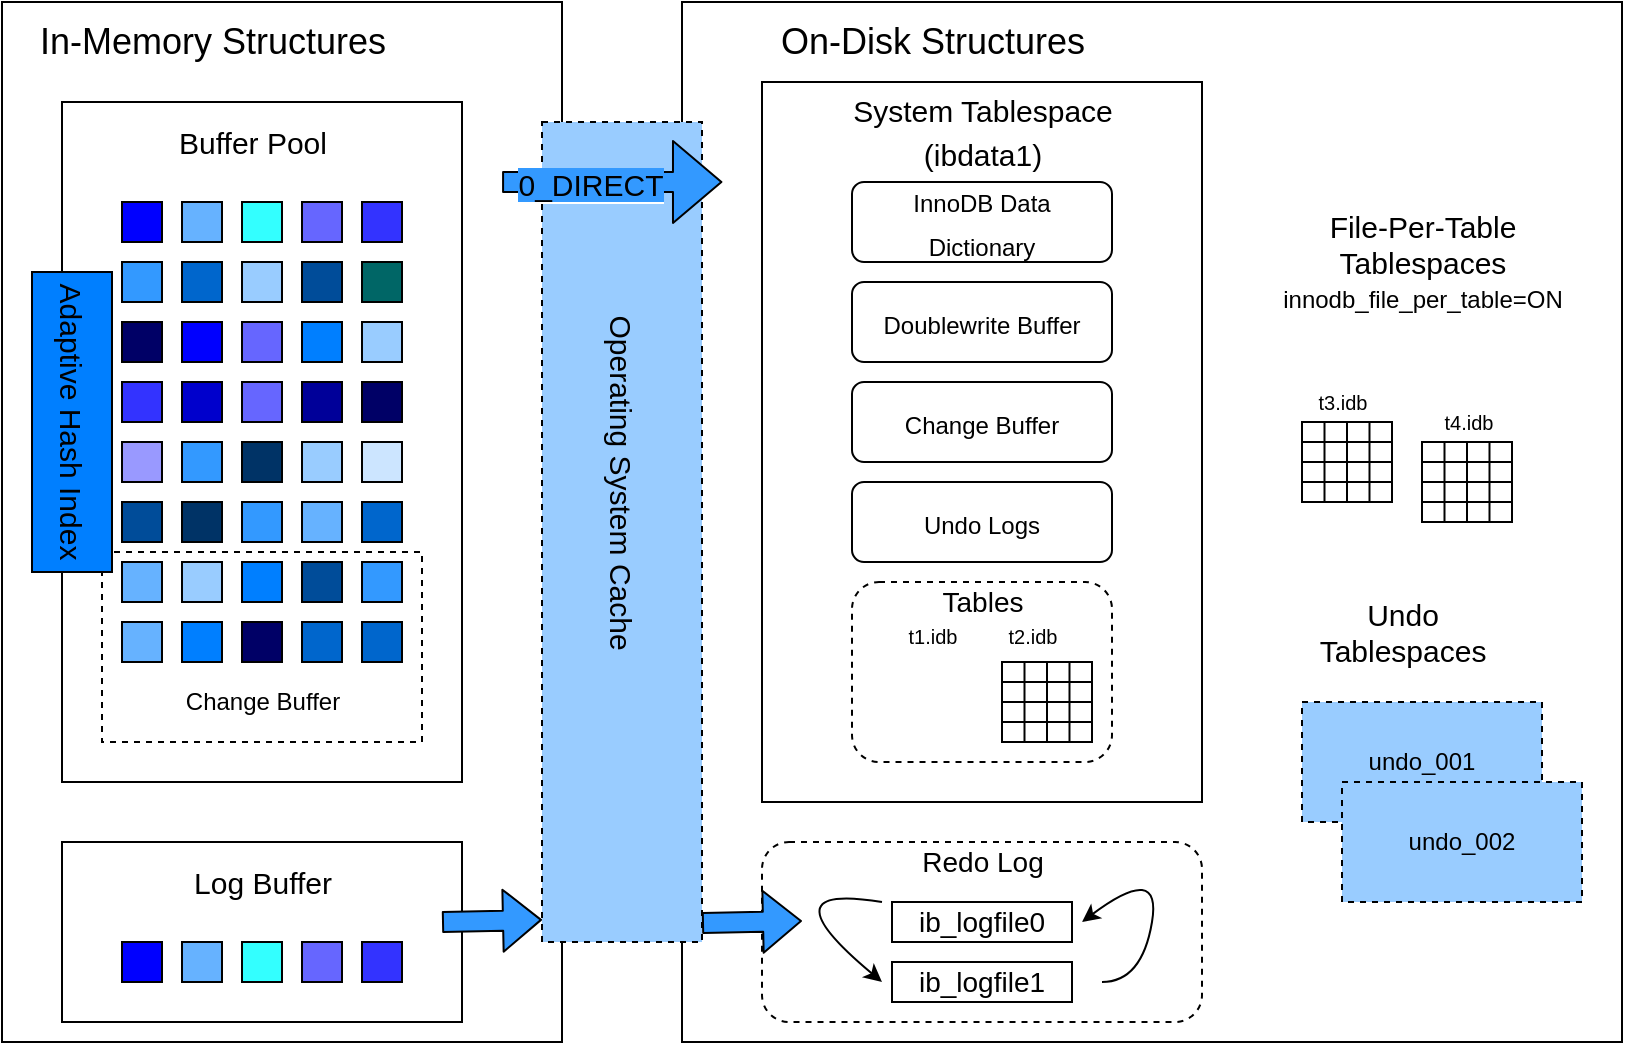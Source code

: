 <mxfile version="13.10.0" type="embed">
    <diagram id="ROXyTsrPQLn-L0FLR8ns" name="Page-1">
        <mxGraphModel dx="1202" dy="623" grid="1" gridSize="10" guides="1" tooltips="1" connect="1" arrows="1" fold="1" page="1" pageScale="1" pageWidth="850" pageHeight="1100" math="0" shadow="0">
            <root>
                <mxCell id="0"/>
                <mxCell id="1" parent="0"/>
                <mxCell id="2" value="" style="rounded=0;whiteSpace=wrap;html=1;" parent="1" vertex="1">
                    <mxGeometry x="60" y="140" width="280" height="520" as="geometry"/>
                </mxCell>
                <mxCell id="3" value="In-Memory Structures" style="text;html=1;align=center;verticalAlign=middle;resizable=0;points=[];autosize=1;fontSize=18;" parent="1" vertex="1">
                    <mxGeometry x="70" y="145" width="190" height="30" as="geometry"/>
                </mxCell>
                <mxCell id="4" value="" style="rounded=0;whiteSpace=wrap;html=1;fillColor=#ffffff;" parent="1" vertex="1">
                    <mxGeometry x="90" y="190" width="200" height="340" as="geometry"/>
                </mxCell>
                <mxCell id="5" value="" style="rounded=0;whiteSpace=wrap;html=1;fillColor=#0000FF;" parent="1" vertex="1">
                    <mxGeometry x="120" y="240" width="20" height="20" as="geometry"/>
                </mxCell>
                <mxCell id="6" value="" style="rounded=0;whiteSpace=wrap;html=1;fillColor=#66B2FF;" parent="1" vertex="1">
                    <mxGeometry x="150" y="240" width="20" height="20" as="geometry"/>
                </mxCell>
                <mxCell id="7" value="" style="rounded=0;whiteSpace=wrap;html=1;fillColor=#33FFFF;" parent="1" vertex="1">
                    <mxGeometry x="180" y="240" width="20" height="20" as="geometry"/>
                </mxCell>
                <mxCell id="8" value="" style="rounded=0;whiteSpace=wrap;html=1;fillColor=#6666FF;" parent="1" vertex="1">
                    <mxGeometry x="210" y="240" width="20" height="20" as="geometry"/>
                </mxCell>
                <mxCell id="9" value="" style="rounded=0;whiteSpace=wrap;html=1;fillColor=#3333FF;" parent="1" vertex="1">
                    <mxGeometry x="240" y="240" width="20" height="20" as="geometry"/>
                </mxCell>
                <mxCell id="10" value="" style="rounded=0;whiteSpace=wrap;html=1;fillColor=#3399FF;" parent="1" vertex="1">
                    <mxGeometry x="120" y="270" width="20" height="20" as="geometry"/>
                </mxCell>
                <mxCell id="11" value="" style="rounded=0;whiteSpace=wrap;html=1;fillColor=#0066CC;" parent="1" vertex="1">
                    <mxGeometry x="150" y="270" width="20" height="20" as="geometry"/>
                </mxCell>
                <mxCell id="12" value="" style="rounded=0;whiteSpace=wrap;html=1;fillColor=#99CCFF;" parent="1" vertex="1">
                    <mxGeometry x="180" y="270" width="20" height="20" as="geometry"/>
                </mxCell>
                <mxCell id="13" value="" style="rounded=0;whiteSpace=wrap;html=1;fillColor=#004C99;" parent="1" vertex="1">
                    <mxGeometry x="210" y="270" width="20" height="20" as="geometry"/>
                </mxCell>
                <mxCell id="14" value="" style="rounded=0;whiteSpace=wrap;html=1;fillColor=#006666;" parent="1" vertex="1">
                    <mxGeometry x="240" y="270" width="20" height="20" as="geometry"/>
                </mxCell>
                <mxCell id="15" value="" style="rounded=0;whiteSpace=wrap;html=1;fillColor=#000066;" parent="1" vertex="1">
                    <mxGeometry x="120" y="300" width="20" height="20" as="geometry"/>
                </mxCell>
                <mxCell id="16" value="" style="rounded=0;whiteSpace=wrap;html=1;fillColor=#0000FF;" parent="1" vertex="1">
                    <mxGeometry x="150" y="300" width="20" height="20" as="geometry"/>
                </mxCell>
                <mxCell id="17" value="" style="rounded=0;whiteSpace=wrap;html=1;fillColor=#6666FF;" parent="1" vertex="1">
                    <mxGeometry x="180" y="300" width="20" height="20" as="geometry"/>
                </mxCell>
                <mxCell id="18" value="" style="rounded=0;whiteSpace=wrap;html=1;fillColor=#007FFF;" parent="1" vertex="1">
                    <mxGeometry x="210" y="300" width="20" height="20" as="geometry"/>
                </mxCell>
                <mxCell id="19" value="" style="rounded=0;whiteSpace=wrap;html=1;fillColor=#99CCFF;" parent="1" vertex="1">
                    <mxGeometry x="240" y="300" width="20" height="20" as="geometry"/>
                </mxCell>
                <mxCell id="20" value="" style="rounded=0;whiteSpace=wrap;html=1;fillColor=#3333FF;" parent="1" vertex="1">
                    <mxGeometry x="120" y="330" width="20" height="20" as="geometry"/>
                </mxCell>
                <mxCell id="21" value="" style="rounded=0;whiteSpace=wrap;html=1;fillColor=#0000CC;" parent="1" vertex="1">
                    <mxGeometry x="150" y="330" width="20" height="20" as="geometry"/>
                </mxCell>
                <mxCell id="22" value="" style="rounded=0;whiteSpace=wrap;html=1;fillColor=#6666FF;" parent="1" vertex="1">
                    <mxGeometry x="180" y="330" width="20" height="20" as="geometry"/>
                </mxCell>
                <mxCell id="23" value="" style="rounded=0;whiteSpace=wrap;html=1;fillColor=#000099;" parent="1" vertex="1">
                    <mxGeometry x="210" y="330" width="20" height="20" as="geometry"/>
                </mxCell>
                <mxCell id="24" value="" style="rounded=0;whiteSpace=wrap;html=1;fillColor=#000066;" parent="1" vertex="1">
                    <mxGeometry x="240" y="330" width="20" height="20" as="geometry"/>
                </mxCell>
                <mxCell id="25" value="" style="rounded=0;whiteSpace=wrap;html=1;fillColor=#9999FF;" parent="1" vertex="1">
                    <mxGeometry x="120" y="360" width="20" height="20" as="geometry"/>
                </mxCell>
                <mxCell id="26" value="" style="rounded=0;whiteSpace=wrap;html=1;fillColor=#3399FF;" parent="1" vertex="1">
                    <mxGeometry x="150" y="360" width="20" height="20" as="geometry"/>
                </mxCell>
                <mxCell id="27" value="" style="rounded=0;whiteSpace=wrap;html=1;fillColor=#003366;" parent="1" vertex="1">
                    <mxGeometry x="180" y="360" width="20" height="20" as="geometry"/>
                </mxCell>
                <mxCell id="28" value="" style="rounded=0;whiteSpace=wrap;html=1;fillColor=#99CCFF;" parent="1" vertex="1">
                    <mxGeometry x="210" y="360" width="20" height="20" as="geometry"/>
                </mxCell>
                <mxCell id="29" value="" style="rounded=0;whiteSpace=wrap;html=1;fillColor=#CCE5FF;" parent="1" vertex="1">
                    <mxGeometry x="240" y="360" width="20" height="20" as="geometry"/>
                </mxCell>
                <mxCell id="30" value="" style="rounded=0;whiteSpace=wrap;html=1;fillColor=#004C99;" parent="1" vertex="1">
                    <mxGeometry x="120" y="390" width="20" height="20" as="geometry"/>
                </mxCell>
                <mxCell id="31" value="" style="rounded=0;whiteSpace=wrap;html=1;fillColor=#003366;" parent="1" vertex="1">
                    <mxGeometry x="150" y="390" width="20" height="20" as="geometry"/>
                </mxCell>
                <mxCell id="32" value="" style="rounded=0;whiteSpace=wrap;html=1;fillColor=#3399FF;" parent="1" vertex="1">
                    <mxGeometry x="180" y="390" width="20" height="20" as="geometry"/>
                </mxCell>
                <mxCell id="33" value="" style="rounded=0;whiteSpace=wrap;html=1;fillColor=#66B2FF;" parent="1" vertex="1">
                    <mxGeometry x="210" y="390" width="20" height="20" as="geometry"/>
                </mxCell>
                <mxCell id="34" value="" style="rounded=0;whiteSpace=wrap;html=1;fillColor=#0066CC;" parent="1" vertex="1">
                    <mxGeometry x="240" y="390" width="20" height="20" as="geometry"/>
                </mxCell>
                <mxCell id="35" value="" style="rounded=0;whiteSpace=wrap;html=1;fillColor=#66B2FF;" parent="1" vertex="1">
                    <mxGeometry x="120" y="420" width="20" height="20" as="geometry"/>
                </mxCell>
                <mxCell id="36" value="" style="rounded=0;whiteSpace=wrap;html=1;fillColor=#99CCFF;" parent="1" vertex="1">
                    <mxGeometry x="150" y="420" width="20" height="20" as="geometry"/>
                </mxCell>
                <mxCell id="37" value="" style="rounded=0;whiteSpace=wrap;html=1;fillColor=#007FFF;" parent="1" vertex="1">
                    <mxGeometry x="180" y="420" width="20" height="20" as="geometry"/>
                </mxCell>
                <mxCell id="38" value="" style="rounded=0;whiteSpace=wrap;html=1;fillColor=#004C99;" parent="1" vertex="1">
                    <mxGeometry x="210" y="420" width="20" height="20" as="geometry"/>
                </mxCell>
                <mxCell id="39" value="" style="rounded=0;whiteSpace=wrap;html=1;fillColor=#3399FF;" parent="1" vertex="1">
                    <mxGeometry x="240" y="420" width="20" height="20" as="geometry"/>
                </mxCell>
                <mxCell id="40" value="" style="rounded=0;whiteSpace=wrap;html=1;fillColor=#66B2FF;" parent="1" vertex="1">
                    <mxGeometry x="120" y="450" width="20" height="20" as="geometry"/>
                </mxCell>
                <mxCell id="41" value="" style="rounded=0;whiteSpace=wrap;html=1;fillColor=#007FFF;" parent="1" vertex="1">
                    <mxGeometry x="150" y="450" width="20" height="20" as="geometry"/>
                </mxCell>
                <mxCell id="42" value="" style="rounded=0;whiteSpace=wrap;html=1;fillColor=#000066;" parent="1" vertex="1">
                    <mxGeometry x="180" y="450" width="20" height="20" as="geometry"/>
                </mxCell>
                <mxCell id="43" value="" style="rounded=0;whiteSpace=wrap;html=1;fillColor=#0066CC;" parent="1" vertex="1">
                    <mxGeometry x="210" y="450" width="20" height="20" as="geometry"/>
                </mxCell>
                <mxCell id="44" value="" style="rounded=0;whiteSpace=wrap;html=1;fillColor=#0066CC;" parent="1" vertex="1">
                    <mxGeometry x="240" y="450" width="20" height="20" as="geometry"/>
                </mxCell>
                <mxCell id="45" value="" style="rounded=0;whiteSpace=wrap;html=1;fillColor=none;dashed=1;" parent="1" vertex="1">
                    <mxGeometry x="110" y="415" width="160" height="95" as="geometry"/>
                </mxCell>
                <mxCell id="46" value="Change Buffer" style="text;html=1;align=center;verticalAlign=middle;resizable=0;points=[];autosize=1;" parent="1" vertex="1">
                    <mxGeometry x="145" y="480" width="90" height="20" as="geometry"/>
                </mxCell>
                <mxCell id="47" value="Buffer Pool" style="text;html=1;align=center;verticalAlign=middle;resizable=0;points=[];autosize=1;fontSize=15;" parent="1" vertex="1">
                    <mxGeometry x="140" y="200" width="90" height="20" as="geometry"/>
                </mxCell>
                <mxCell id="48" value="Adaptive Hash Index" style="rounded=0;whiteSpace=wrap;html=1;fontSize=15;rotation=90;fillColor=#007FFF;" parent="1" vertex="1">
                    <mxGeometry x="20" y="330" width="150" height="40" as="geometry"/>
                </mxCell>
                <mxCell id="49" value="" style="rounded=0;whiteSpace=wrap;html=1;fontSize=15;fillColor=#FFFFFF;" parent="1" vertex="1">
                    <mxGeometry x="90" y="560" width="200" height="90" as="geometry"/>
                </mxCell>
                <mxCell id="50" value="" style="rounded=0;whiteSpace=wrap;html=1;fillColor=#0000FF;" parent="1" vertex="1">
                    <mxGeometry x="120" y="610" width="20" height="20" as="geometry"/>
                </mxCell>
                <mxCell id="51" value="" style="rounded=0;whiteSpace=wrap;html=1;fillColor=#66B2FF;" parent="1" vertex="1">
                    <mxGeometry x="150" y="610" width="20" height="20" as="geometry"/>
                </mxCell>
                <mxCell id="52" value="" style="rounded=0;whiteSpace=wrap;html=1;fillColor=#33FFFF;" parent="1" vertex="1">
                    <mxGeometry x="180" y="610" width="20" height="20" as="geometry"/>
                </mxCell>
                <mxCell id="53" value="" style="rounded=0;whiteSpace=wrap;html=1;fillColor=#6666FF;" parent="1" vertex="1">
                    <mxGeometry x="210" y="610" width="20" height="20" as="geometry"/>
                </mxCell>
                <mxCell id="54" value="" style="rounded=0;whiteSpace=wrap;html=1;fillColor=#3333FF;" parent="1" vertex="1">
                    <mxGeometry x="240" y="610" width="20" height="20" as="geometry"/>
                </mxCell>
                <mxCell id="55" value="Log Buffer" style="text;html=1;align=center;verticalAlign=middle;resizable=0;points=[];autosize=1;fontSize=15;" parent="1" vertex="1">
                    <mxGeometry x="150" y="570" width="80" height="20" as="geometry"/>
                </mxCell>
                <mxCell id="56" value="" style="rounded=0;whiteSpace=wrap;html=1;fillColor=#FFFFFF;fontSize=15;" parent="1" vertex="1">
                    <mxGeometry x="400" y="140" width="470" height="520" as="geometry"/>
                </mxCell>
                <mxCell id="57" value="" style="rounded=0;whiteSpace=wrap;html=1;fillColor=#FFFFFF;fontSize=15;" parent="1" vertex="1">
                    <mxGeometry x="440" y="180" width="220" height="360" as="geometry"/>
                </mxCell>
                <mxCell id="58" value="On-Disk Structures" style="text;html=1;align=center;verticalAlign=middle;resizable=0;points=[];autosize=1;fontSize=18;" parent="1" vertex="1">
                    <mxGeometry x="440" y="145" width="170" height="30" as="geometry"/>
                </mxCell>
                <mxCell id="59" value="&lt;font style=&quot;font-size: 15px&quot;&gt;System Tablespace&lt;br&gt;(ibdata1)&lt;br&gt;&lt;/font&gt;" style="text;html=1;align=center;verticalAlign=middle;resizable=0;points=[];autosize=1;fontSize=18;" parent="1" vertex="1">
                    <mxGeometry x="475" y="180" width="150" height="50" as="geometry"/>
                </mxCell>
                <mxCell id="60" value="&lt;font style=&quot;font-size: 12px&quot;&gt;InnoDB Data&lt;br&gt;Dictionary&lt;br&gt;&lt;/font&gt;" style="rounded=1;whiteSpace=wrap;html=1;fillColor=#FFFFFF;fontSize=18;" parent="1" vertex="1">
                    <mxGeometry x="485" y="230" width="130" height="40" as="geometry"/>
                </mxCell>
                <mxCell id="61" value="&lt;font style=&quot;font-size: 12px&quot;&gt;Doublewrite Buffer&lt;br&gt;&lt;/font&gt;" style="rounded=1;whiteSpace=wrap;html=1;fillColor=#FFFFFF;fontSize=18;" parent="1" vertex="1">
                    <mxGeometry x="485" y="280" width="130" height="40" as="geometry"/>
                </mxCell>
                <mxCell id="62" value="&lt;font style=&quot;font-size: 12px&quot;&gt;Change Buffer&lt;br&gt;&lt;/font&gt;" style="rounded=1;whiteSpace=wrap;html=1;fillColor=#FFFFFF;fontSize=18;" parent="1" vertex="1">
                    <mxGeometry x="485" y="330" width="130" height="40" as="geometry"/>
                </mxCell>
                <mxCell id="63" value="&lt;font style=&quot;font-size: 12px&quot;&gt;Undo Logs&lt;br&gt;&lt;/font&gt;" style="rounded=1;whiteSpace=wrap;html=1;fillColor=#FFFFFF;fontSize=18;" parent="1" vertex="1">
                    <mxGeometry x="485" y="380" width="130" height="40" as="geometry"/>
                </mxCell>
                <mxCell id="64" value="" style="rounded=1;whiteSpace=wrap;html=1;fillColor=#FFFFFF;fontSize=18;dashed=1;" parent="1" vertex="1">
                    <mxGeometry x="485" y="430" width="130" height="90" as="geometry"/>
                </mxCell>
                <mxCell id="65" value="" style="rounded=0;whiteSpace=wrap;html=1;fillColor=#FFFFFF;fontSize=18;" parent="1" vertex="1">
                    <mxGeometry x="710" y="350" width="45" height="40" as="geometry"/>
                </mxCell>
                <mxCell id="67" value="" style="endArrow=none;html=1;fontSize=18;exitX=0;exitY=0.25;exitDx=0;exitDy=0;entryX=1;entryY=0.25;entryDx=0;entryDy=0;" parent="1" source="65" target="65" edge="1">
                    <mxGeometry width="50" height="50" relative="1" as="geometry">
                        <mxPoint x="480" y="290" as="sourcePoint"/>
                        <mxPoint x="530" y="240" as="targetPoint"/>
                    </mxGeometry>
                </mxCell>
                <mxCell id="68" value="" style="endArrow=none;html=1;fontSize=18;exitX=0;exitY=0.5;exitDx=0;exitDy=0;entryX=1;entryY=0.5;entryDx=0;entryDy=0;" parent="1" source="65" target="65" edge="1">
                    <mxGeometry width="50" height="50" relative="1" as="geometry">
                        <mxPoint x="480" y="300" as="sourcePoint"/>
                        <mxPoint x="530" y="250" as="targetPoint"/>
                    </mxGeometry>
                </mxCell>
                <mxCell id="69" value="" style="endArrow=none;html=1;fontSize=18;exitX=0;exitY=0.75;exitDx=0;exitDy=0;entryX=1;entryY=0.75;entryDx=0;entryDy=0;" parent="1" source="65" target="65" edge="1">
                    <mxGeometry width="50" height="50" relative="1" as="geometry">
                        <mxPoint x="480" y="290" as="sourcePoint"/>
                        <mxPoint x="530" y="240" as="targetPoint"/>
                    </mxGeometry>
                </mxCell>
                <mxCell id="70" value="" style="endArrow=none;html=1;fontSize=18;exitX=0.25;exitY=0;exitDx=0;exitDy=0;entryX=0.25;entryY=1;entryDx=0;entryDy=0;" parent="1" source="65" target="65" edge="1">
                    <mxGeometry width="50" height="50" relative="1" as="geometry">
                        <mxPoint x="480" y="290" as="sourcePoint"/>
                        <mxPoint x="530" y="240" as="targetPoint"/>
                    </mxGeometry>
                </mxCell>
                <mxCell id="71" value="" style="endArrow=none;html=1;fontSize=18;exitX=0.5;exitY=0;exitDx=0;exitDy=0;entryX=0.5;entryY=1;entryDx=0;entryDy=0;" parent="1" source="65" target="65" edge="1">
                    <mxGeometry width="50" height="50" relative="1" as="geometry">
                        <mxPoint x="480" y="290" as="sourcePoint"/>
                        <mxPoint x="530" y="240" as="targetPoint"/>
                    </mxGeometry>
                </mxCell>
                <mxCell id="72" value="" style="endArrow=none;html=1;fontSize=18;exitX=0.75;exitY=0;exitDx=0;exitDy=0;entryX=0.75;entryY=1;entryDx=0;entryDy=0;" parent="1" source="65" target="65" edge="1">
                    <mxGeometry width="50" height="50" relative="1" as="geometry">
                        <mxPoint x="480" y="290" as="sourcePoint"/>
                        <mxPoint x="530" y="240" as="targetPoint"/>
                    </mxGeometry>
                </mxCell>
                <mxCell id="80" value="" style="rounded=0;whiteSpace=wrap;html=1;fillColor=#FFFFFF;fontSize=18;" parent="1" vertex="1">
                    <mxGeometry x="560" y="470" width="45" height="40" as="geometry"/>
                </mxCell>
                <mxCell id="81" value="" style="endArrow=none;html=1;fontSize=18;exitX=0;exitY=0.25;exitDx=0;exitDy=0;entryX=1;entryY=0.25;entryDx=0;entryDy=0;" parent="1" source="80" target="80" edge="1">
                    <mxGeometry width="50" height="50" relative="1" as="geometry">
                        <mxPoint x="535" y="290" as="sourcePoint"/>
                        <mxPoint x="585" y="240" as="targetPoint"/>
                    </mxGeometry>
                </mxCell>
                <mxCell id="82" value="" style="endArrow=none;html=1;fontSize=18;exitX=0;exitY=0.5;exitDx=0;exitDy=0;entryX=1;entryY=0.5;entryDx=0;entryDy=0;" parent="1" source="80" target="80" edge="1">
                    <mxGeometry width="50" height="50" relative="1" as="geometry">
                        <mxPoint x="535" y="290" as="sourcePoint"/>
                        <mxPoint x="585" y="240" as="targetPoint"/>
                    </mxGeometry>
                </mxCell>
                <mxCell id="83" value="" style="endArrow=none;html=1;fontSize=18;exitX=0;exitY=0.75;exitDx=0;exitDy=0;entryX=1;entryY=0.75;entryDx=0;entryDy=0;" parent="1" source="80" target="80" edge="1">
                    <mxGeometry width="50" height="50" relative="1" as="geometry">
                        <mxPoint x="535" y="290" as="sourcePoint"/>
                        <mxPoint x="585" y="240" as="targetPoint"/>
                    </mxGeometry>
                </mxCell>
                <mxCell id="84" value="" style="endArrow=none;html=1;fontSize=18;exitX=0.25;exitY=0;exitDx=0;exitDy=0;entryX=0.25;entryY=1;entryDx=0;entryDy=0;" parent="1" source="80" target="80" edge="1">
                    <mxGeometry width="50" height="50" relative="1" as="geometry">
                        <mxPoint x="535" y="290" as="sourcePoint"/>
                        <mxPoint x="585" y="240" as="targetPoint"/>
                    </mxGeometry>
                </mxCell>
                <mxCell id="85" value="" style="endArrow=none;html=1;fontSize=18;exitX=0.5;exitY=0;exitDx=0;exitDy=0;entryX=0.5;entryY=1;entryDx=0;entryDy=0;" parent="1" source="80" target="80" edge="1">
                    <mxGeometry width="50" height="50" relative="1" as="geometry">
                        <mxPoint x="535" y="290" as="sourcePoint"/>
                        <mxPoint x="585" y="240" as="targetPoint"/>
                    </mxGeometry>
                </mxCell>
                <mxCell id="86" value="" style="endArrow=none;html=1;fontSize=18;exitX=0.75;exitY=0;exitDx=0;exitDy=0;entryX=0.75;entryY=1;entryDx=0;entryDy=0;" parent="1" source="80" target="80" edge="1">
                    <mxGeometry width="50" height="50" relative="1" as="geometry">
                        <mxPoint x="535" y="290" as="sourcePoint"/>
                        <mxPoint x="585" y="240" as="targetPoint"/>
                    </mxGeometry>
                </mxCell>
                <mxCell id="87" value="&lt;font style=&quot;font-size: 10px&quot;&gt;t1.idb&lt;/font&gt;" style="text;html=1;align=center;verticalAlign=middle;resizable=0;points=[];autosize=1;fontSize=18;" parent="1" vertex="1">
                    <mxGeometry x="505" y="440" width="40" height="30" as="geometry"/>
                </mxCell>
                <mxCell id="88" value="&lt;font style=&quot;font-size: 10px&quot;&gt;t2.idb&lt;/font&gt;" style="text;html=1;align=center;verticalAlign=middle;resizable=0;points=[];autosize=1;fontSize=18;" parent="1" vertex="1">
                    <mxGeometry x="555" y="440" width="40" height="30" as="geometry"/>
                </mxCell>
                <mxCell id="89" value="Tables" style="text;html=1;align=center;verticalAlign=middle;resizable=0;points=[];autosize=1;fontSize=14;" parent="1" vertex="1">
                    <mxGeometry x="520" y="430" width="60" height="20" as="geometry"/>
                </mxCell>
                <mxCell id="90" value="" style="rounded=1;whiteSpace=wrap;html=1;fillColor=#FFFFFF;fontSize=14;dashed=1;" parent="1" vertex="1">
                    <mxGeometry x="440" y="560" width="220" height="90" as="geometry"/>
                </mxCell>
                <mxCell id="91" value="ib_logfile0" style="rounded=0;whiteSpace=wrap;html=1;fillColor=#FFFFFF;fontSize=14;" parent="1" vertex="1">
                    <mxGeometry x="505" y="590" width="90" height="20" as="geometry"/>
                </mxCell>
                <mxCell id="92" value="ib_logfile1" style="rounded=0;whiteSpace=wrap;html=1;fillColor=#FFFFFF;fontSize=14;" parent="1" vertex="1">
                    <mxGeometry x="505" y="620" width="90" height="20" as="geometry"/>
                </mxCell>
                <mxCell id="93" value="Redo Log" style="text;html=1;align=center;verticalAlign=middle;resizable=0;points=[];autosize=1;fontSize=14;" parent="1" vertex="1">
                    <mxGeometry x="510" y="560" width="80" height="20" as="geometry"/>
                </mxCell>
                <mxCell id="95" value="" style="curved=1;endArrow=classic;html=1;fontSize=14;" parent="1" edge="1">
                    <mxGeometry width="50" height="50" relative="1" as="geometry">
                        <mxPoint x="500" y="590" as="sourcePoint"/>
                        <mxPoint x="500" y="630" as="targetPoint"/>
                        <Array as="points">
                            <mxPoint x="440" y="580"/>
                        </Array>
                    </mxGeometry>
                </mxCell>
                <mxCell id="96" value="" style="curved=1;endArrow=classic;html=1;fontSize=14;" parent="1" edge="1">
                    <mxGeometry width="50" height="50" relative="1" as="geometry">
                        <mxPoint x="610" y="630" as="sourcePoint"/>
                        <mxPoint x="600" y="600" as="targetPoint"/>
                        <Array as="points">
                            <mxPoint x="630" y="630"/>
                            <mxPoint x="640" y="570"/>
                        </Array>
                    </mxGeometry>
                </mxCell>
                <mxCell id="97" value="&lt;font&gt;&lt;span style=&quot;font-size: 15px&quot;&gt;File-Per-Table&lt;/span&gt;&lt;br&gt;&lt;span style=&quot;font-size: 15px&quot;&gt;Tablespaces&lt;/span&gt;&lt;br&gt;&lt;font style=&quot;font-size: 12px&quot;&gt;innodb_file_per_table=ON&lt;/font&gt;&lt;br&gt;&lt;/font&gt;" style="text;html=1;align=center;verticalAlign=middle;resizable=0;points=[];autosize=1;fontSize=14;" parent="1" vertex="1">
                    <mxGeometry x="690" y="240" width="160" height="60" as="geometry"/>
                </mxCell>
                <mxCell id="100" value="" style="rounded=0;whiteSpace=wrap;html=1;fillColor=#FFFFFF;fontSize=18;" parent="1" vertex="1">
                    <mxGeometry x="770" y="360" width="45" height="40" as="geometry"/>
                </mxCell>
                <mxCell id="101" value="" style="endArrow=none;html=1;fontSize=18;exitX=0;exitY=0.25;exitDx=0;exitDy=0;entryX=1;entryY=0.25;entryDx=0;entryDy=0;" parent="1" source="100" target="100" edge="1">
                    <mxGeometry width="50" height="50" relative="1" as="geometry">
                        <mxPoint x="540" y="300" as="sourcePoint"/>
                        <mxPoint x="590" y="250" as="targetPoint"/>
                    </mxGeometry>
                </mxCell>
                <mxCell id="102" value="" style="endArrow=none;html=1;fontSize=18;exitX=0;exitY=0.5;exitDx=0;exitDy=0;entryX=1;entryY=0.5;entryDx=0;entryDy=0;" parent="1" source="100" target="100" edge="1">
                    <mxGeometry width="50" height="50" relative="1" as="geometry">
                        <mxPoint x="540" y="310" as="sourcePoint"/>
                        <mxPoint x="590" y="260" as="targetPoint"/>
                    </mxGeometry>
                </mxCell>
                <mxCell id="103" value="" style="endArrow=none;html=1;fontSize=18;exitX=0;exitY=0.75;exitDx=0;exitDy=0;entryX=1;entryY=0.75;entryDx=0;entryDy=0;" parent="1" source="100" target="100" edge="1">
                    <mxGeometry width="50" height="50" relative="1" as="geometry">
                        <mxPoint x="540" y="300" as="sourcePoint"/>
                        <mxPoint x="590" y="250" as="targetPoint"/>
                    </mxGeometry>
                </mxCell>
                <mxCell id="104" value="" style="endArrow=none;html=1;fontSize=18;exitX=0.25;exitY=0;exitDx=0;exitDy=0;entryX=0.25;entryY=1;entryDx=0;entryDy=0;" parent="1" source="100" target="100" edge="1">
                    <mxGeometry width="50" height="50" relative="1" as="geometry">
                        <mxPoint x="540" y="300" as="sourcePoint"/>
                        <mxPoint x="590" y="250" as="targetPoint"/>
                    </mxGeometry>
                </mxCell>
                <mxCell id="105" value="" style="endArrow=none;html=1;fontSize=18;exitX=0.5;exitY=0;exitDx=0;exitDy=0;entryX=0.5;entryY=1;entryDx=0;entryDy=0;" parent="1" source="100" target="100" edge="1">
                    <mxGeometry width="50" height="50" relative="1" as="geometry">
                        <mxPoint x="540" y="300" as="sourcePoint"/>
                        <mxPoint x="590" y="250" as="targetPoint"/>
                    </mxGeometry>
                </mxCell>
                <mxCell id="106" value="" style="endArrow=none;html=1;fontSize=18;exitX=0.75;exitY=0;exitDx=0;exitDy=0;entryX=0.75;entryY=1;entryDx=0;entryDy=0;" parent="1" source="100" target="100" edge="1">
                    <mxGeometry width="50" height="50" relative="1" as="geometry">
                        <mxPoint x="540" y="300" as="sourcePoint"/>
                        <mxPoint x="590" y="250" as="targetPoint"/>
                    </mxGeometry>
                </mxCell>
                <mxCell id="107" value="t3.idb" style="text;html=1;align=center;verticalAlign=middle;resizable=0;points=[];autosize=1;fontSize=10;" parent="1" vertex="1">
                    <mxGeometry x="710" y="330" width="40" height="20" as="geometry"/>
                </mxCell>
                <mxCell id="108" value="t4.idb" style="text;html=1;align=center;verticalAlign=middle;resizable=0;points=[];autosize=1;fontSize=10;" parent="1" vertex="1">
                    <mxGeometry x="772.5" y="340" width="40" height="20" as="geometry"/>
                </mxCell>
                <mxCell id="109" value="&lt;font style=&quot;font-size: 15px&quot;&gt;Undo&lt;br&gt;Tablespaces&lt;/font&gt;" style="text;html=1;align=center;verticalAlign=middle;resizable=0;points=[];autosize=1;fontSize=10;" parent="1" vertex="1">
                    <mxGeometry x="710" y="440" width="100" height="30" as="geometry"/>
                </mxCell>
                <mxCell id="110" value="&lt;font style=&quot;font-size: 12px&quot;&gt;undo_001&lt;/font&gt;" style="rounded=0;whiteSpace=wrap;html=1;fontSize=10;dashed=1;fillColor=#99CCFF;" parent="1" vertex="1">
                    <mxGeometry x="710" y="490" width="120" height="60" as="geometry"/>
                </mxCell>
                <mxCell id="111" value="&lt;font style=&quot;font-size: 12px&quot;&gt;undo_002&lt;/font&gt;" style="rounded=0;whiteSpace=wrap;html=1;fontSize=10;dashed=1;fillColor=#99CCFF;" parent="1" vertex="1">
                    <mxGeometry x="730" y="530" width="120" height="60" as="geometry"/>
                </mxCell>
                <mxCell id="112" value="" style="rounded=0;whiteSpace=wrap;html=1;dashed=1;fillColor=#99CCFF;fontSize=10;" parent="1" vertex="1">
                    <mxGeometry x="330" y="200" width="80" height="410" as="geometry"/>
                </mxCell>
                <mxCell id="113" value="Operating System Cache" style="text;html=1;align=center;verticalAlign=middle;resizable=0;points=[];autosize=1;fontSize=15;rotation=90;" parent="1" vertex="1">
                    <mxGeometry x="280" y="370" width="180" height="20" as="geometry"/>
                </mxCell>
                <mxCell id="114" value="" style="shape=flexArrow;endArrow=classic;html=1;fontSize=15;entryX=0.043;entryY=0.173;entryDx=0;entryDy=0;entryPerimeter=0;exitX=0.893;exitY=0.173;exitDx=0;exitDy=0;exitPerimeter=0;endWidth=30;endSize=7.74;fillColor=#3399FF;" parent="1" source="2" target="56" edge="1">
                    <mxGeometry width="50" height="50" relative="1" as="geometry">
                        <mxPoint x="300" y="280" as="sourcePoint"/>
                        <mxPoint x="350" y="230" as="targetPoint"/>
                    </mxGeometry>
                </mxCell>
                <mxCell id="117" value="&lt;span style=&quot;background-color: rgb(51 , 153 , 255)&quot;&gt;0_DIRECT&lt;/span&gt;" style="edgeLabel;html=1;align=center;verticalAlign=middle;resizable=0;points=[];fontSize=15;" vertex="1" connectable="0" parent="114">
                    <mxGeometry x="-0.202" y="-1" relative="1" as="geometry">
                        <mxPoint as="offset"/>
                    </mxGeometry>
                </mxCell>
                <mxCell id="118" value="" style="shape=flexArrow;endArrow=classic;html=1;fillColor=#3399FF;fontSize=15;exitX=0.95;exitY=0.444;exitDx=0;exitDy=0;exitPerimeter=0;entryX=0;entryY=0.973;entryDx=0;entryDy=0;entryPerimeter=0;" edge="1" parent="1" source="49" target="112">
                    <mxGeometry width="50" height="50" relative="1" as="geometry">
                        <mxPoint x="270" y="400" as="sourcePoint"/>
                        <mxPoint x="320" y="350" as="targetPoint"/>
                    </mxGeometry>
                </mxCell>
                <mxCell id="119" value="" style="shape=flexArrow;endArrow=classic;html=1;fillColor=#3399FF;fontSize=15;exitX=0.95;exitY=0.444;exitDx=0;exitDy=0;exitPerimeter=0;entryX=0;entryY=0.973;entryDx=0;entryDy=0;entryPerimeter=0;" edge="1" parent="1">
                    <mxGeometry width="50" height="50" relative="1" as="geometry">
                        <mxPoint x="410" y="600.51" as="sourcePoint"/>
                        <mxPoint x="460" y="599.48" as="targetPoint"/>
                    </mxGeometry>
                </mxCell>
            </root>
        </mxGraphModel>
    </diagram>
</mxfile>